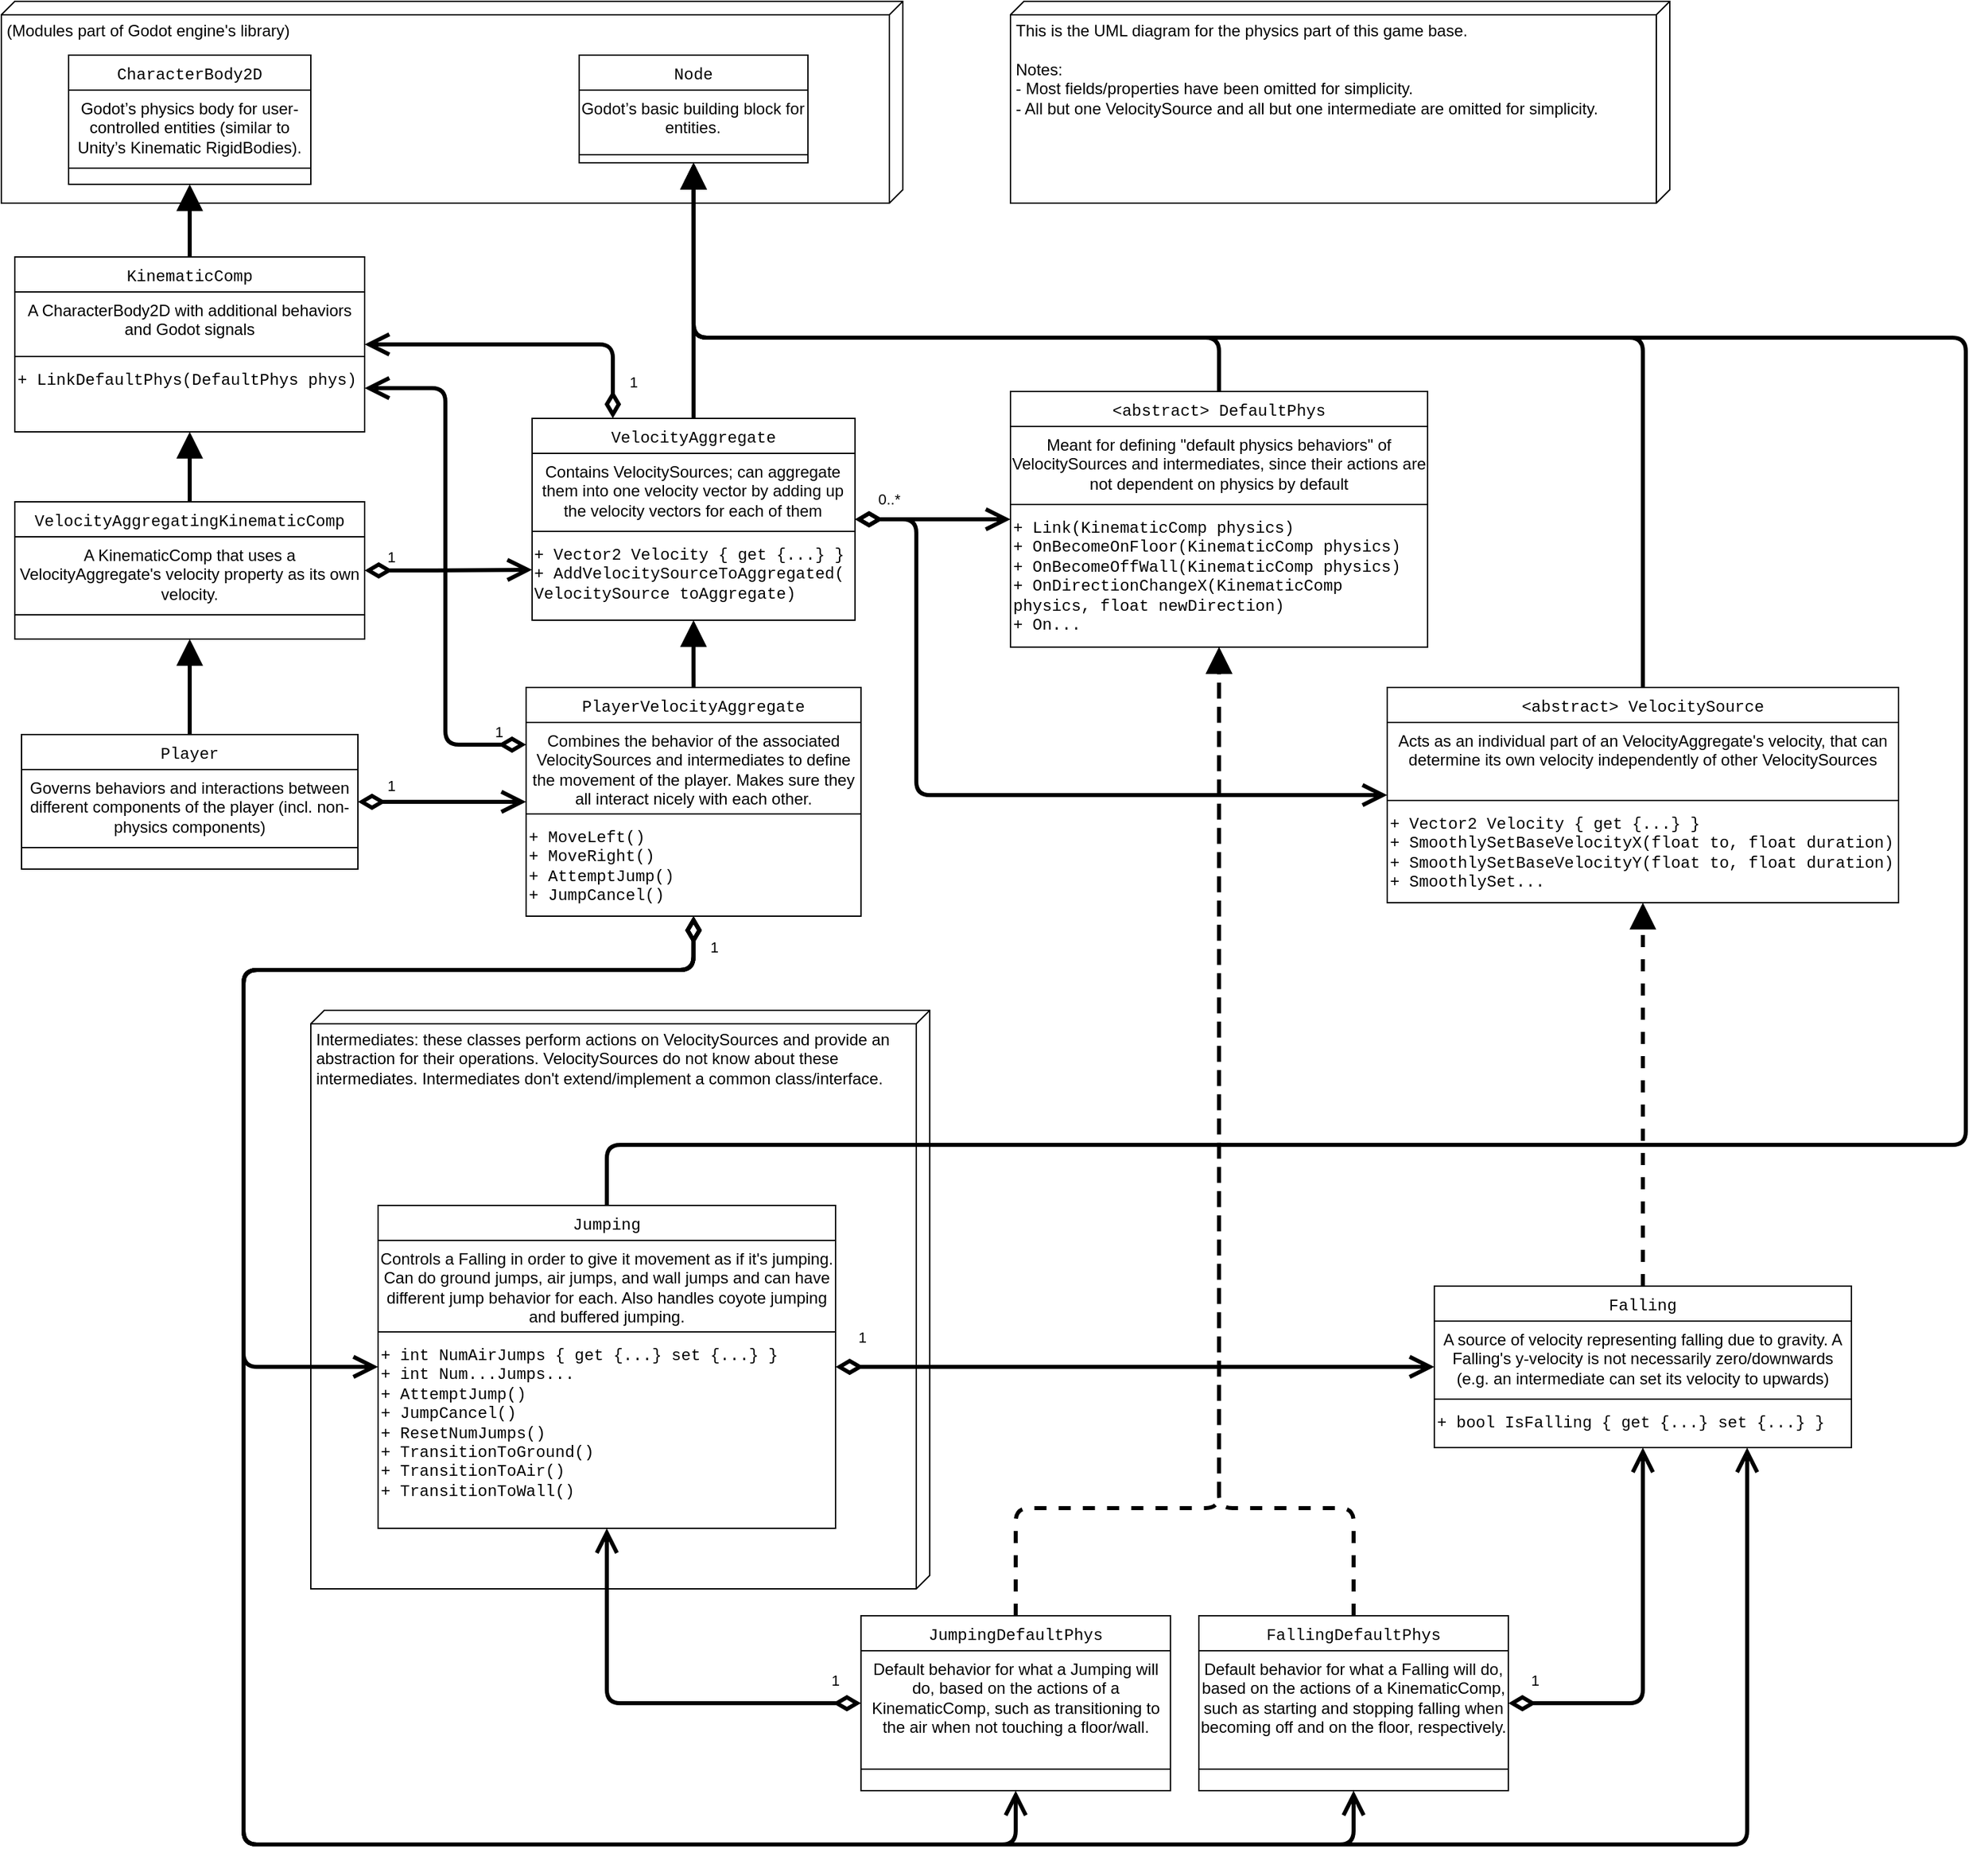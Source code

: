 <mxfile version="22.1.17" type="device">
  <diagram id="C5RBs43oDa-KdzZeNtuy" name="Page-1">
    <mxGraphModel dx="2868" dy="1564" grid="1" gridSize="10" guides="1" tooltips="1" connect="1" arrows="1" fold="1" page="1" pageScale="1" pageWidth="1600" pageHeight="1600" math="0" shadow="0">
      <root>
        <mxCell id="WIyWlLk6GJQsqaUBKTNV-0" />
        <mxCell id="WIyWlLk6GJQsqaUBKTNV-1" parent="WIyWlLk6GJQsqaUBKTNV-0" />
        <mxCell id="PG-D2rXeceQ64QqXHUm3-104" value="Intermediates: these classes perform actions on VelocitySources and provide an abstraction for their operations. VelocitySources do not know about these intermediates. Intermediates don&#39;t extend/implement a common class/interface." style="verticalAlign=top;align=left;spacingTop=8;spacingLeft=2;spacingRight=12;shape=cube;size=10;direction=south;fontStyle=0;html=1;whiteSpace=wrap;fontFamily=Helvetica;fontSize=12;fontColor=default;" vertex="1" parent="WIyWlLk6GJQsqaUBKTNV-1">
          <mxGeometry x="270" y="760" width="460" height="430" as="geometry" />
        </mxCell>
        <mxCell id="PG-D2rXeceQ64QqXHUm3-29" value="(Modules part of Godot engine&#39;s library)" style="verticalAlign=top;align=left;spacingTop=8;spacingLeft=2;spacingRight=12;shape=cube;size=10;direction=south;fontStyle=0;html=1;whiteSpace=wrap;" vertex="1" parent="WIyWlLk6GJQsqaUBKTNV-1">
          <mxGeometry x="40" y="10" width="670" height="150" as="geometry" />
        </mxCell>
        <mxCell id="zkfFHV4jXpPFQw0GAbJ--0" value="CharacterBody2D" style="swimlane;fontStyle=0;align=center;verticalAlign=top;childLayout=stackLayout;horizontal=1;startSize=26;horizontalStack=0;resizeParent=1;resizeLast=0;collapsible=1;marginBottom=0;rounded=0;shadow=0;strokeWidth=1;fontFamily=Courier New;" parent="WIyWlLk6GJQsqaUBKTNV-1" vertex="1">
          <mxGeometry x="90" y="50" width="180" height="96" as="geometry">
            <mxRectangle x="220" y="120" width="160" height="26" as="alternateBounds" />
          </mxGeometry>
        </mxCell>
        <mxCell id="PG-D2rXeceQ64QqXHUm3-105" value="Godot’s physics body for user-controlled entities (similar to Unity’s Kinematic RigidBodies)." style="text;strokeColor=none;fillColor=none;align=center;verticalAlign=top;whiteSpace=wrap;rounded=0;glass=0;html=1;" vertex="1" parent="zkfFHV4jXpPFQw0GAbJ--0">
          <mxGeometry y="26" width="180" height="54" as="geometry" />
        </mxCell>
        <mxCell id="PG-D2rXeceQ64QqXHUm3-106" value="" style="line;html=1;strokeWidth=1;align=left;verticalAlign=middle;spacingTop=-1;spacingLeft=3;spacingRight=3;rotatable=0;labelPosition=right;points=[];portConstraint=eastwest;" vertex="1" parent="zkfFHV4jXpPFQw0GAbJ--0">
          <mxGeometry y="80" width="180" height="8" as="geometry" />
        </mxCell>
        <mxCell id="PG-D2rXeceQ64QqXHUm3-30" style="edgeStyle=orthogonalEdgeStyle;rounded=1;orthogonalLoop=1;jettySize=auto;html=1;exitX=0.5;exitY=0;exitDx=0;exitDy=0;entryX=0.5;entryY=1;entryDx=0;entryDy=0;strokeWidth=3;endArrow=block;endFill=1;curved=0;endSize=12;" edge="1" parent="WIyWlLk6GJQsqaUBKTNV-1" source="zkfFHV4jXpPFQw0GAbJ--6" target="zkfFHV4jXpPFQw0GAbJ--0">
          <mxGeometry relative="1" as="geometry" />
        </mxCell>
        <mxCell id="PG-D2rXeceQ64QqXHUm3-83" style="edgeStyle=orthogonalEdgeStyle;shape=connector;curved=0;rounded=1;orthogonalLoop=1;jettySize=auto;html=1;exitX=1;exitY=0.5;exitDx=0;exitDy=0;labelBackgroundColor=default;strokeColor=default;strokeWidth=3;align=center;verticalAlign=middle;fontFamily=Helvetica;fontSize=11;fontColor=default;endArrow=diamondThin;endFill=0;endSize=12;startArrow=open;startFill=0;startSize=12;entryX=0.25;entryY=0;entryDx=0;entryDy=0;" edge="1" parent="WIyWlLk6GJQsqaUBKTNV-1" source="zkfFHV4jXpPFQw0GAbJ--6" target="zkfFHV4jXpPFQw0GAbJ--13">
          <mxGeometry relative="1" as="geometry">
            <mxPoint x="470" y="280" as="targetPoint" />
            <Array as="points">
              <mxPoint x="495" y="265" />
            </Array>
          </mxGeometry>
        </mxCell>
        <mxCell id="zkfFHV4jXpPFQw0GAbJ--6" value="KinematicComp" style="swimlane;fontStyle=0;align=center;verticalAlign=top;childLayout=stackLayout;horizontal=1;startSize=26;horizontalStack=0;resizeParent=1;resizeLast=0;collapsible=1;marginBottom=0;rounded=0;shadow=0;strokeWidth=1;fontFamily=Courier New;" parent="WIyWlLk6GJQsqaUBKTNV-1" vertex="1">
          <mxGeometry x="50" y="200" width="260" height="130" as="geometry">
            <mxRectangle x="130" y="380" width="160" height="26" as="alternateBounds" />
          </mxGeometry>
        </mxCell>
        <mxCell id="PG-D2rXeceQ64QqXHUm3-56" value="A CharacterBody2D with additional behaviors and Godot signals" style="text;strokeColor=none;fillColor=none;align=center;verticalAlign=top;whiteSpace=wrap;rounded=0;glass=0;html=1;" vertex="1" parent="zkfFHV4jXpPFQw0GAbJ--6">
          <mxGeometry y="26" width="260" height="44" as="geometry" />
        </mxCell>
        <mxCell id="zkfFHV4jXpPFQw0GAbJ--9" value="" style="line;html=1;strokeWidth=1;align=left;verticalAlign=middle;spacingTop=-1;spacingLeft=3;spacingRight=3;rotatable=0;labelPosition=right;points=[];portConstraint=eastwest;" parent="zkfFHV4jXpPFQw0GAbJ--6" vertex="1">
          <mxGeometry y="70" width="260" height="8" as="geometry" />
        </mxCell>
        <mxCell id="PG-D2rXeceQ64QqXHUm3-95" value="&lt;font&gt;+ LinkDefaultPhys(DefaultPhys phys)&lt;/font&gt;" style="text;strokeColor=none;fillColor=none;align=left;verticalAlign=top;whiteSpace=wrap;rounded=0;glass=0;html=1;fontFamily=Courier New;" vertex="1" parent="zkfFHV4jXpPFQw0GAbJ--6">
          <mxGeometry y="78" width="260" height="52" as="geometry" />
        </mxCell>
        <mxCell id="PG-D2rXeceQ64QqXHUm3-32" style="edgeStyle=orthogonalEdgeStyle;rounded=1;orthogonalLoop=1;jettySize=auto;html=1;exitX=0.5;exitY=0;exitDx=0;exitDy=0;entryX=0.5;entryY=1;entryDx=0;entryDy=0;endArrow=block;endFill=1;strokeWidth=3;curved=0;endSize=12;startSize=12;" edge="1" parent="WIyWlLk6GJQsqaUBKTNV-1" source="zkfFHV4jXpPFQw0GAbJ--13" target="zkfFHV4jXpPFQw0GAbJ--17">
          <mxGeometry relative="1" as="geometry" />
        </mxCell>
        <mxCell id="PG-D2rXeceQ64QqXHUm3-38" style="edgeStyle=orthogonalEdgeStyle;rounded=1;orthogonalLoop=1;jettySize=auto;html=1;exitX=1;exitY=0.5;exitDx=0;exitDy=0;entryX=0;entryY=0.5;entryDx=0;entryDy=0;strokeWidth=3;endArrow=open;endFill=0;curved=0;endSize=12;startArrow=diamondThin;startFill=0;startSize=12;" edge="1" parent="WIyWlLk6GJQsqaUBKTNV-1" source="zkfFHV4jXpPFQw0GAbJ--13" target="PG-D2rXeceQ64QqXHUm3-11">
          <mxGeometry relative="1" as="geometry" />
        </mxCell>
        <mxCell id="PG-D2rXeceQ64QqXHUm3-64" style="edgeStyle=orthogonalEdgeStyle;shape=connector;curved=0;rounded=1;orthogonalLoop=1;jettySize=auto;html=1;exitX=1;exitY=0.5;exitDx=0;exitDy=0;entryX=0;entryY=0.5;entryDx=0;entryDy=0;labelBackgroundColor=default;strokeColor=default;strokeWidth=3;align=center;verticalAlign=middle;fontFamily=Helvetica;fontSize=11;fontColor=default;endArrow=open;endFill=0;endSize=12;startArrow=diamondThin;startFill=0;sourcePerimeterSpacing=0;targetPerimeterSpacing=0;jumpSize=6;startSize=12;" edge="1" parent="WIyWlLk6GJQsqaUBKTNV-1" source="zkfFHV4jXpPFQw0GAbJ--13" target="PG-D2rXeceQ64QqXHUm3-14">
          <mxGeometry relative="1" as="geometry">
            <Array as="points">
              <mxPoint x="720" y="395" />
              <mxPoint x="720" y="600" />
            </Array>
          </mxGeometry>
        </mxCell>
        <mxCell id="zkfFHV4jXpPFQw0GAbJ--17" value="Node" style="swimlane;fontStyle=0;align=center;verticalAlign=top;childLayout=stackLayout;horizontal=1;startSize=26;horizontalStack=0;resizeParent=1;resizeLast=0;collapsible=1;marginBottom=0;rounded=0;shadow=0;strokeWidth=1;fontFamily=Courier New;" parent="WIyWlLk6GJQsqaUBKTNV-1" vertex="1">
          <mxGeometry x="469.45" y="50" width="170" height="80" as="geometry">
            <mxRectangle x="550" y="140" width="160" height="26" as="alternateBounds" />
          </mxGeometry>
        </mxCell>
        <mxCell id="PG-D2rXeceQ64QqXHUm3-107" value="Godot’s basic building block for entities." style="text;strokeColor=none;fillColor=none;align=center;verticalAlign=top;whiteSpace=wrap;rounded=0;glass=0;html=1;" vertex="1" parent="zkfFHV4jXpPFQw0GAbJ--17">
          <mxGeometry y="26" width="170" height="44" as="geometry" />
        </mxCell>
        <mxCell id="zkfFHV4jXpPFQw0GAbJ--23" value="" style="line;html=1;strokeWidth=1;align=left;verticalAlign=middle;spacingTop=-1;spacingLeft=3;spacingRight=3;rotatable=0;labelPosition=right;points=[];portConstraint=eastwest;" parent="zkfFHV4jXpPFQw0GAbJ--17" vertex="1">
          <mxGeometry y="70" width="170" height="8" as="geometry" />
        </mxCell>
        <mxCell id="PG-D2rXeceQ64QqXHUm3-34" style="edgeStyle=orthogonalEdgeStyle;rounded=1;orthogonalLoop=1;jettySize=auto;html=1;exitX=0.5;exitY=0;exitDx=0;exitDy=0;strokeWidth=3;endArrow=block;endFill=1;curved=0;endSize=12;entryX=0.5;entryY=1;entryDx=0;entryDy=0;" edge="1" parent="WIyWlLk6GJQsqaUBKTNV-1" source="PG-D2rXeceQ64QqXHUm3-2" target="PG-D2rXeceQ64QqXHUm3-128">
          <mxGeometry relative="1" as="geometry">
            <mxPoint x="190" y="560" as="targetPoint" />
          </mxGeometry>
        </mxCell>
        <mxCell id="PG-D2rXeceQ64QqXHUm3-65" style="edgeStyle=orthogonalEdgeStyle;shape=connector;curved=0;rounded=1;orthogonalLoop=1;jettySize=auto;html=1;exitX=1;exitY=0.5;exitDx=0;exitDy=0;entryX=0;entryY=0.5;entryDx=0;entryDy=0;labelBackgroundColor=default;strokeColor=default;strokeWidth=3;align=left;verticalAlign=bottom;fontFamily=Helvetica;fontSize=11;fontColor=default;endArrow=open;endFill=0;endSize=12;startArrow=diamondThin;startFill=0;startSize=12;" edge="1" parent="WIyWlLk6GJQsqaUBKTNV-1" source="PG-D2rXeceQ64QqXHUm3-2" target="PG-D2rXeceQ64QqXHUm3-8">
          <mxGeometry relative="1" as="geometry" />
        </mxCell>
        <mxCell id="PG-D2rXeceQ64QqXHUm3-2" value="Player" style="swimlane;fontStyle=0;align=center;verticalAlign=top;childLayout=stackLayout;horizontal=1;startSize=26;horizontalStack=0;resizeParent=1;resizeLast=0;collapsible=1;marginBottom=0;rounded=0;shadow=0;strokeWidth=1;fontFamily=Courier New;" vertex="1" parent="WIyWlLk6GJQsqaUBKTNV-1">
          <mxGeometry x="55" y="555" width="250" height="100" as="geometry">
            <mxRectangle x="130" y="380" width="160" height="26" as="alternateBounds" />
          </mxGeometry>
        </mxCell>
        <mxCell id="PG-D2rXeceQ64QqXHUm3-72" value="Governs behaviors and interactions between different components of the player (incl. non-physics components)" style="text;strokeColor=none;fillColor=none;align=center;verticalAlign=top;whiteSpace=wrap;rounded=0;glass=0;html=1;" vertex="1" parent="PG-D2rXeceQ64QqXHUm3-2">
          <mxGeometry y="26" width="250" height="54" as="geometry" />
        </mxCell>
        <mxCell id="PG-D2rXeceQ64QqXHUm3-5" value="" style="line;html=1;strokeWidth=1;align=left;verticalAlign=middle;spacingTop=-1;spacingLeft=3;spacingRight=3;rotatable=0;labelPosition=right;points=[];portConstraint=eastwest;" vertex="1" parent="PG-D2rXeceQ64QqXHUm3-2">
          <mxGeometry y="80" width="250" height="8" as="geometry" />
        </mxCell>
        <mxCell id="PG-D2rXeceQ64QqXHUm3-35" style="edgeStyle=orthogonalEdgeStyle;rounded=1;orthogonalLoop=1;jettySize=auto;html=1;exitX=0.5;exitY=0;exitDx=0;exitDy=0;entryX=0.5;entryY=1;entryDx=0;entryDy=0;strokeWidth=3;endArrow=block;endFill=1;curved=0;endSize=12;" edge="1" parent="WIyWlLk6GJQsqaUBKTNV-1" source="PG-D2rXeceQ64QqXHUm3-8" target="zkfFHV4jXpPFQw0GAbJ--13">
          <mxGeometry relative="1" as="geometry" />
        </mxCell>
        <mxCell id="PG-D2rXeceQ64QqXHUm3-41" style="edgeStyle=orthogonalEdgeStyle;rounded=1;orthogonalLoop=1;jettySize=auto;html=1;exitX=0.5;exitY=1;exitDx=0;exitDy=0;strokeWidth=3;endArrow=open;endFill=0;curved=0;endSize=12;entryX=0;entryY=0.5;entryDx=0;entryDy=0;startArrow=diamondThin;startFill=0;startSize=12;" edge="1" parent="WIyWlLk6GJQsqaUBKTNV-1" source="PG-D2rXeceQ64QqXHUm3-8" target="PG-D2rXeceQ64QqXHUm3-20">
          <mxGeometry relative="1" as="geometry">
            <mxPoint x="730" y="730" as="targetPoint" />
            <Array as="points">
              <mxPoint x="554" y="730" />
              <mxPoint x="220" y="730" />
              <mxPoint x="220" y="1025" />
            </Array>
          </mxGeometry>
        </mxCell>
        <mxCell id="PG-D2rXeceQ64QqXHUm3-44" style="edgeStyle=orthogonalEdgeStyle;rounded=1;orthogonalLoop=1;jettySize=auto;html=1;exitX=0.5;exitY=1;exitDx=0;exitDy=0;entryX=0.5;entryY=1;entryDx=0;entryDy=0;strokeWidth=3;endArrow=open;endFill=0;curved=0;endSize=12;startArrow=diamondThin;startFill=0;startSize=12;" edge="1" parent="WIyWlLk6GJQsqaUBKTNV-1" source="PG-D2rXeceQ64QqXHUm3-8" target="PG-D2rXeceQ64QqXHUm3-23">
          <mxGeometry relative="1" as="geometry">
            <Array as="points">
              <mxPoint x="554" y="730" />
              <mxPoint x="220" y="730" />
              <mxPoint x="220" y="1380" />
              <mxPoint x="794" y="1380" />
            </Array>
          </mxGeometry>
        </mxCell>
        <mxCell id="PG-D2rXeceQ64QqXHUm3-45" style="edgeStyle=orthogonalEdgeStyle;rounded=1;orthogonalLoop=1;jettySize=auto;html=1;exitX=0.5;exitY=1;exitDx=0;exitDy=0;entryX=0.5;entryY=1;entryDx=0;entryDy=0;strokeWidth=3;endArrow=open;endFill=0;curved=0;endSize=12;startArrow=diamondThin;startFill=0;startSize=12;" edge="1" parent="WIyWlLk6GJQsqaUBKTNV-1" source="PG-D2rXeceQ64QqXHUm3-8" target="PG-D2rXeceQ64QqXHUm3-26">
          <mxGeometry relative="1" as="geometry">
            <Array as="points">
              <mxPoint x="554" y="730" />
              <mxPoint x="220" y="730" />
              <mxPoint x="220" y="1380" />
              <mxPoint x="1045" y="1380" />
            </Array>
          </mxGeometry>
        </mxCell>
        <mxCell id="PG-D2rXeceQ64QqXHUm3-84" style="edgeStyle=orthogonalEdgeStyle;shape=connector;curved=0;rounded=1;orthogonalLoop=1;jettySize=auto;html=1;entryX=1;entryY=0.75;entryDx=0;entryDy=0;labelBackgroundColor=default;strokeColor=default;strokeWidth=3;align=center;verticalAlign=middle;fontFamily=Helvetica;fontSize=11;fontColor=default;endArrow=open;endFill=0;endSize=12;exitX=0;exitY=0.25;exitDx=0;exitDy=0;startArrow=diamondThin;startFill=0;startSize=12;" edge="1" parent="WIyWlLk6GJQsqaUBKTNV-1" source="PG-D2rXeceQ64QqXHUm3-8" target="zkfFHV4jXpPFQw0GAbJ--6">
          <mxGeometry relative="1" as="geometry">
            <mxPoint x="380" y="540" as="sourcePoint" />
            <Array as="points">
              <mxPoint x="370" y="563" />
              <mxPoint x="370" y="298" />
            </Array>
          </mxGeometry>
        </mxCell>
        <mxCell id="PG-D2rXeceQ64QqXHUm3-8" value="PlayerVelocityAggregate" style="swimlane;fontStyle=0;align=center;verticalAlign=top;childLayout=stackLayout;horizontal=1;startSize=26;horizontalStack=0;resizeParent=1;resizeLast=0;collapsible=1;marginBottom=0;rounded=0;shadow=0;strokeWidth=1;fontFamily=Courier New;" vertex="1" parent="WIyWlLk6GJQsqaUBKTNV-1">
          <mxGeometry x="430" y="520" width="248.89" height="170" as="geometry">
            <mxRectangle x="340" y="380" width="170" height="26" as="alternateBounds" />
          </mxGeometry>
        </mxCell>
        <mxCell id="PG-D2rXeceQ64QqXHUm3-88" value="Combines the behavior of the associated VelocitySources and intermediates to define the movement of the player. Makes sure they all interact nicely with each other." style="text;strokeColor=none;fillColor=none;align=center;verticalAlign=top;whiteSpace=wrap;rounded=0;glass=0;html=1;" vertex="1" parent="PG-D2rXeceQ64QqXHUm3-8">
          <mxGeometry y="26" width="248.89" height="64" as="geometry" />
        </mxCell>
        <mxCell id="PG-D2rXeceQ64QqXHUm3-10" value="" style="line;html=1;strokeWidth=1;align=left;verticalAlign=middle;spacingTop=-1;spacingLeft=3;spacingRight=3;rotatable=0;labelPosition=right;points=[];portConstraint=eastwest;" vertex="1" parent="PG-D2rXeceQ64QqXHUm3-8">
          <mxGeometry y="90" width="248.89" height="8" as="geometry" />
        </mxCell>
        <mxCell id="PG-D2rXeceQ64QqXHUm3-89" value="&lt;div&gt;+ MoveLeft()&lt;/div&gt;&lt;div&gt;+ MoveRight()&lt;/div&gt;&lt;div&gt;+ AttemptJump()&lt;/div&gt;&lt;div&gt;+ JumpCancel()&lt;br&gt;&lt;/div&gt;" style="text;strokeColor=none;fillColor=none;align=left;verticalAlign=top;whiteSpace=wrap;rounded=0;glass=0;html=1;fontFamily=Courier New;" vertex="1" parent="PG-D2rXeceQ64QqXHUm3-8">
          <mxGeometry y="98" width="248.89" height="72" as="geometry" />
        </mxCell>
        <mxCell id="PG-D2rXeceQ64QqXHUm3-11" value="&lt;abstract&gt; DefaultPhys" style="swimlane;fontStyle=0;align=center;verticalAlign=top;childLayout=stackLayout;horizontal=1;startSize=26;horizontalStack=0;resizeParent=1;resizeLast=0;collapsible=1;marginBottom=0;rounded=0;shadow=0;strokeWidth=1;fontFamily=Courier New;" vertex="1" parent="WIyWlLk6GJQsqaUBKTNV-1">
          <mxGeometry x="790" y="300" width="310" height="190" as="geometry">
            <mxRectangle x="340" y="380" width="170" height="26" as="alternateBounds" />
          </mxGeometry>
        </mxCell>
        <mxCell id="PG-D2rXeceQ64QqXHUm3-90" value="Meant for defining &quot;default physics behaviors&quot; of VelocitySources and intermediates, since their actions are not dependent on physics by default" style="text;strokeColor=none;fillColor=none;align=center;verticalAlign=top;whiteSpace=wrap;rounded=0;glass=0;html=1;" vertex="1" parent="PG-D2rXeceQ64QqXHUm3-11">
          <mxGeometry y="26" width="310" height="54" as="geometry" />
        </mxCell>
        <mxCell id="PG-D2rXeceQ64QqXHUm3-13" value="" style="line;html=1;strokeWidth=1;align=left;verticalAlign=middle;spacingTop=-1;spacingLeft=3;spacingRight=3;rotatable=0;labelPosition=right;points=[];portConstraint=eastwest;" vertex="1" parent="PG-D2rXeceQ64QqXHUm3-11">
          <mxGeometry y="80" width="310" height="8" as="geometry" />
        </mxCell>
        <mxCell id="PG-D2rXeceQ64QqXHUm3-91" value="&lt;div&gt;+ Link(KinematicComp physics)&lt;br&gt;&lt;/div&gt;&lt;div&gt;+ OnBecomeOnFloor(KinematicComp physics)&lt;br&gt;&lt;/div&gt;&lt;div&gt;+ OnBecomeOffWall(KinematicComp physics)&lt;/div&gt;&lt;div&gt;+ OnDirectionChangeX(KinematicComp physics, float newDirection)&lt;/div&gt;&lt;div&gt;+ On...&lt;br&gt;&lt;/div&gt;" style="text;strokeColor=none;fillColor=none;align=left;verticalAlign=top;whiteSpace=wrap;rounded=0;glass=0;html=1;fontFamily=Courier New;" vertex="1" parent="PG-D2rXeceQ64QqXHUm3-11">
          <mxGeometry y="88" width="310" height="102" as="geometry" />
        </mxCell>
        <mxCell id="PG-D2rXeceQ64QqXHUm3-14" value="&lt;abstract&gt; VelocitySource" style="swimlane;fontStyle=0;align=center;verticalAlign=top;childLayout=stackLayout;horizontal=1;startSize=26;horizontalStack=0;resizeParent=1;resizeLast=0;collapsible=1;marginBottom=0;rounded=0;shadow=0;strokeWidth=1;fontFamily=Courier New;" vertex="1" parent="WIyWlLk6GJQsqaUBKTNV-1">
          <mxGeometry x="1070" y="520" width="380" height="160" as="geometry">
            <mxRectangle x="340" y="380" width="170" height="26" as="alternateBounds" />
          </mxGeometry>
        </mxCell>
        <mxCell id="PG-D2rXeceQ64QqXHUm3-92" value="Acts as an individual part of an VelocityAggregate&#39;s velocity, that can determine its own velocity independently of other VelocitySources" style="text;strokeColor=none;fillColor=none;align=center;verticalAlign=top;whiteSpace=wrap;rounded=0;glass=0;html=1;" vertex="1" parent="PG-D2rXeceQ64QqXHUm3-14">
          <mxGeometry y="26" width="380" height="54" as="geometry" />
        </mxCell>
        <mxCell id="PG-D2rXeceQ64QqXHUm3-16" value="" style="line;html=1;strokeWidth=1;align=left;verticalAlign=middle;spacingTop=-1;spacingLeft=3;spacingRight=3;rotatable=0;labelPosition=right;points=[];portConstraint=eastwest;" vertex="1" parent="PG-D2rXeceQ64QqXHUm3-14">
          <mxGeometry y="80" width="380" height="8" as="geometry" />
        </mxCell>
        <mxCell id="PG-D2rXeceQ64QqXHUm3-93" value="&lt;div&gt;+ Vector2 Velocity { get {...} }&lt;br&gt;&lt;/div&gt;&lt;div&gt;+ SmoothlySetBaseVelocityX(float to, float duration)&lt;br&gt;+ SmoothlySetBaseVelocityY(float to, float duration)&lt;/div&gt;&lt;div&gt;+ SmoothlySet...&lt;br&gt;&lt;/div&gt;" style="text;strokeColor=none;fillColor=none;align=left;verticalAlign=top;whiteSpace=wrap;rounded=0;glass=0;html=1;fontFamily=Courier New;" vertex="1" parent="PG-D2rXeceQ64QqXHUm3-14">
          <mxGeometry y="88" width="380" height="72" as="geometry" />
        </mxCell>
        <mxCell id="PG-D2rXeceQ64QqXHUm3-40" style="edgeStyle=orthogonalEdgeStyle;rounded=1;orthogonalLoop=1;jettySize=auto;html=1;exitX=0.5;exitY=0;exitDx=0;exitDy=0;entryX=0.5;entryY=1;entryDx=0;entryDy=0;strokeWidth=3;endArrow=block;endFill=1;curved=0;dashed=1;endSize=12;" edge="1" parent="WIyWlLk6GJQsqaUBKTNV-1" source="PG-D2rXeceQ64QqXHUm3-17" target="PG-D2rXeceQ64QqXHUm3-14">
          <mxGeometry relative="1" as="geometry" />
        </mxCell>
        <mxCell id="PG-D2rXeceQ64QqXHUm3-17" value="Falling" style="swimlane;fontStyle=0;align=center;verticalAlign=top;childLayout=stackLayout;horizontal=1;startSize=26;horizontalStack=0;resizeParent=1;resizeLast=0;collapsible=1;marginBottom=0;rounded=0;shadow=0;strokeWidth=1;fontFamily=Courier New;" vertex="1" parent="WIyWlLk6GJQsqaUBKTNV-1">
          <mxGeometry x="1105" y="965" width="310" height="120" as="geometry">
            <mxRectangle x="340" y="380" width="170" height="26" as="alternateBounds" />
          </mxGeometry>
        </mxCell>
        <mxCell id="PG-D2rXeceQ64QqXHUm3-96" value="A source of velocity representing falling due to gravity. A Falling&#39;s y-velocity is not necessarily zero/downwards (e.g. an intermediate can set its velocity to upwards)" style="text;strokeColor=none;fillColor=none;align=center;verticalAlign=top;whiteSpace=wrap;rounded=0;glass=0;html=1;" vertex="1" parent="PG-D2rXeceQ64QqXHUm3-17">
          <mxGeometry y="26" width="310" height="54" as="geometry" />
        </mxCell>
        <mxCell id="PG-D2rXeceQ64QqXHUm3-19" value="" style="line;html=1;strokeWidth=1;align=left;verticalAlign=middle;spacingTop=-1;spacingLeft=3;spacingRight=3;rotatable=0;labelPosition=right;points=[];portConstraint=eastwest;" vertex="1" parent="PG-D2rXeceQ64QqXHUm3-17">
          <mxGeometry y="80" width="310" height="8" as="geometry" />
        </mxCell>
        <mxCell id="PG-D2rXeceQ64QqXHUm3-98" value="&lt;div&gt;+ bool IsFalling { get {...} set {...} }&lt;br&gt;&lt;/div&gt;" style="text;strokeColor=none;fillColor=none;align=left;verticalAlign=top;whiteSpace=wrap;rounded=0;glass=0;html=1;fontFamily=Courier New;" vertex="1" parent="PG-D2rXeceQ64QqXHUm3-17">
          <mxGeometry y="88" width="310" height="32" as="geometry" />
        </mxCell>
        <mxCell id="PG-D2rXeceQ64QqXHUm3-127" style="edgeStyle=orthogonalEdgeStyle;shape=connector;curved=0;rounded=1;orthogonalLoop=1;jettySize=auto;html=1;exitX=0.5;exitY=0;exitDx=0;exitDy=0;labelBackgroundColor=default;strokeColor=default;strokeWidth=3;align=center;verticalAlign=middle;fontFamily=Helvetica;fontSize=11;fontColor=default;endArrow=block;endFill=1;endSize=12;entryX=0.5;entryY=1;entryDx=0;entryDy=0;" edge="1" parent="WIyWlLk6GJQsqaUBKTNV-1" source="PG-D2rXeceQ64QqXHUm3-20" target="zkfFHV4jXpPFQw0GAbJ--17">
          <mxGeometry relative="1" as="geometry">
            <mxPoint x="600" y="230" as="targetPoint" />
            <Array as="points">
              <mxPoint x="490" y="860" />
              <mxPoint x="1500" y="860" />
              <mxPoint x="1500" y="260" />
              <mxPoint x="555" y="260" />
            </Array>
          </mxGeometry>
        </mxCell>
        <mxCell id="PG-D2rXeceQ64QqXHUm3-20" value="Jumping" style="swimlane;fontStyle=0;align=center;verticalAlign=top;childLayout=stackLayout;horizontal=1;startSize=26;horizontalStack=0;resizeParent=1;resizeLast=0;collapsible=1;marginBottom=0;rounded=0;shadow=0;strokeWidth=1;fontFamily=Courier New;" vertex="1" parent="WIyWlLk6GJQsqaUBKTNV-1">
          <mxGeometry x="320" y="905" width="340" height="240" as="geometry">
            <mxRectangle x="340" y="380" width="170" height="26" as="alternateBounds" />
          </mxGeometry>
        </mxCell>
        <mxCell id="PG-D2rXeceQ64QqXHUm3-100" value="Controls a Falling in order to give it movement as if it&#39;s jumping. Can do ground jumps, air jumps, and wall jumps and can have different jump behavior for each. Also handles coyote jumping and buffered jumping." style="text;strokeColor=none;fillColor=none;align=center;verticalAlign=top;whiteSpace=wrap;rounded=0;glass=0;html=1;" vertex="1" parent="PG-D2rXeceQ64QqXHUm3-20">
          <mxGeometry y="26" width="340" height="64" as="geometry" />
        </mxCell>
        <mxCell id="PG-D2rXeceQ64QqXHUm3-109" value="" style="line;html=1;strokeWidth=1;align=left;verticalAlign=middle;spacingTop=-1;spacingLeft=3;spacingRight=3;rotatable=0;labelPosition=right;points=[];portConstraint=eastwest;" vertex="1" parent="PG-D2rXeceQ64QqXHUm3-20">
          <mxGeometry y="90" width="340" height="8" as="geometry" />
        </mxCell>
        <mxCell id="PG-D2rXeceQ64QqXHUm3-101" value="&lt;div&gt;+ int NumAirJumps { get {...} set {...} }&lt;/div&gt;&lt;div&gt;+ int Num...Jumps...&lt;/div&gt;&lt;div&gt;+ AttemptJump()&lt;/div&gt;&lt;div&gt;+ JumpCancel()&lt;/div&gt;&lt;div&gt;+ ResetNumJumps()&lt;br&gt;&lt;/div&gt;&lt;div&gt;+ TransitionToGround()&lt;/div&gt;&lt;div&gt;+ TransitionToAir()&lt;/div&gt;&lt;div&gt;+ TransitionToWall()&lt;br&gt;&lt;/div&gt;" style="text;strokeColor=none;fillColor=none;align=left;verticalAlign=top;whiteSpace=wrap;rounded=0;glass=0;html=1;fontFamily=Courier New;" vertex="1" parent="PG-D2rXeceQ64QqXHUm3-20">
          <mxGeometry y="98" width="340" height="130" as="geometry" />
        </mxCell>
        <mxCell id="PG-D2rXeceQ64QqXHUm3-42" style="edgeStyle=orthogonalEdgeStyle;rounded=1;orthogonalLoop=1;jettySize=auto;html=1;exitX=0.5;exitY=0;exitDx=0;exitDy=0;strokeWidth=3;endArrow=block;endFill=1;curved=0;dashed=1;entryX=0.5;entryY=1;entryDx=0;entryDy=0;endSize=12;" edge="1" parent="WIyWlLk6GJQsqaUBKTNV-1" source="PG-D2rXeceQ64QqXHUm3-23" target="PG-D2rXeceQ64QqXHUm3-91">
          <mxGeometry relative="1" as="geometry">
            <mxPoint x="1035" y="500" as="targetPoint" />
            <Array as="points">
              <mxPoint x="794" y="1130" />
              <mxPoint x="945" y="1130" />
            </Array>
          </mxGeometry>
        </mxCell>
        <mxCell id="PG-D2rXeceQ64QqXHUm3-67" style="edgeStyle=orthogonalEdgeStyle;shape=connector;curved=0;rounded=1;orthogonalLoop=1;jettySize=auto;html=1;exitX=0;exitY=0.5;exitDx=0;exitDy=0;entryX=0.5;entryY=1;entryDx=0;entryDy=0;labelBackgroundColor=default;strokeColor=default;strokeWidth=3;align=center;verticalAlign=middle;fontFamily=Helvetica;fontSize=11;fontColor=default;endArrow=open;endFill=0;endSize=12;startArrow=diamondThin;startFill=0;startSize=12;" edge="1" parent="WIyWlLk6GJQsqaUBKTNV-1" source="PG-D2rXeceQ64QqXHUm3-23" target="PG-D2rXeceQ64QqXHUm3-20">
          <mxGeometry relative="1" as="geometry" />
        </mxCell>
        <mxCell id="PG-D2rXeceQ64QqXHUm3-23" value="JumpingDefaultPhys" style="swimlane;fontStyle=0;align=center;verticalAlign=top;childLayout=stackLayout;horizontal=1;startSize=26;horizontalStack=0;resizeParent=1;resizeLast=0;collapsible=1;marginBottom=0;rounded=0;shadow=0;strokeWidth=1;fontFamily=Courier New;" vertex="1" parent="WIyWlLk6GJQsqaUBKTNV-1">
          <mxGeometry x="678.89" y="1210" width="230" height="130" as="geometry">
            <mxRectangle x="340" y="380" width="170" height="26" as="alternateBounds" />
          </mxGeometry>
        </mxCell>
        <mxCell id="PG-D2rXeceQ64QqXHUm3-102" value="Default behavior for what a Jumping will do, based on the actions of a KinematicComp, such as transitioning to the air when not touching a floor/wall." style="text;strokeColor=none;fillColor=none;align=center;verticalAlign=top;whiteSpace=wrap;rounded=0;glass=0;html=1;" vertex="1" parent="PG-D2rXeceQ64QqXHUm3-23">
          <mxGeometry y="26" width="230" height="84" as="geometry" />
        </mxCell>
        <mxCell id="PG-D2rXeceQ64QqXHUm3-25" value="" style="line;html=1;strokeWidth=1;align=left;verticalAlign=middle;spacingTop=-1;spacingLeft=3;spacingRight=3;rotatable=0;labelPosition=right;points=[];portConstraint=eastwest;" vertex="1" parent="PG-D2rXeceQ64QqXHUm3-23">
          <mxGeometry y="110" width="230" height="8" as="geometry" />
        </mxCell>
        <mxCell id="PG-D2rXeceQ64QqXHUm3-43" style="edgeStyle=orthogonalEdgeStyle;rounded=1;orthogonalLoop=1;jettySize=auto;html=1;exitX=0.5;exitY=0;exitDx=0;exitDy=0;entryX=0.5;entryY=1;entryDx=0;entryDy=0;strokeWidth=3;endArrow=block;endFill=1;curved=0;dashed=1;endSize=12;" edge="1" parent="WIyWlLk6GJQsqaUBKTNV-1" source="PG-D2rXeceQ64QqXHUm3-26" target="PG-D2rXeceQ64QqXHUm3-11">
          <mxGeometry relative="1" as="geometry">
            <Array as="points">
              <mxPoint x="1045" y="1130" />
              <mxPoint x="945" y="1130" />
            </Array>
          </mxGeometry>
        </mxCell>
        <mxCell id="PG-D2rXeceQ64QqXHUm3-68" style="edgeStyle=orthogonalEdgeStyle;shape=connector;curved=0;rounded=1;orthogonalLoop=1;jettySize=auto;html=1;exitX=1;exitY=0.5;exitDx=0;exitDy=0;entryX=0.5;entryY=1;entryDx=0;entryDy=0;labelBackgroundColor=default;strokeColor=default;strokeWidth=3;align=center;verticalAlign=middle;fontFamily=Helvetica;fontSize=11;fontColor=default;endArrow=open;endFill=0;endSize=12;startArrow=diamondThin;startFill=0;startSize=12;" edge="1" parent="WIyWlLk6GJQsqaUBKTNV-1" source="PG-D2rXeceQ64QqXHUm3-26" target="PG-D2rXeceQ64QqXHUm3-17">
          <mxGeometry relative="1" as="geometry" />
        </mxCell>
        <mxCell id="PG-D2rXeceQ64QqXHUm3-26" value="FallingDefaultPhys" style="swimlane;fontStyle=0;align=center;verticalAlign=top;childLayout=stackLayout;horizontal=1;startSize=26;horizontalStack=0;resizeParent=1;resizeLast=0;collapsible=1;marginBottom=0;rounded=0;shadow=0;strokeWidth=1;fontFamily=Courier New;" vertex="1" parent="WIyWlLk6GJQsqaUBKTNV-1">
          <mxGeometry x="930" y="1210" width="230" height="130" as="geometry">
            <mxRectangle x="340" y="380" width="170" height="26" as="alternateBounds" />
          </mxGeometry>
        </mxCell>
        <mxCell id="PG-D2rXeceQ64QqXHUm3-103" value="Default behavior for what a Falling will do, based on the actions of a KinematicComp, such as starting and stopping falling when becoming off and on the floor, respectively." style="text;strokeColor=none;fillColor=none;align=center;verticalAlign=top;whiteSpace=wrap;rounded=0;glass=0;html=1;" vertex="1" parent="PG-D2rXeceQ64QqXHUm3-26">
          <mxGeometry y="26" width="230" height="84" as="geometry" />
        </mxCell>
        <mxCell id="PG-D2rXeceQ64QqXHUm3-28" value="" style="line;html=1;strokeWidth=1;align=left;verticalAlign=middle;spacingTop=-1;spacingLeft=3;spacingRight=3;rotatable=0;labelPosition=right;points=[];portConstraint=eastwest;" vertex="1" parent="PG-D2rXeceQ64QqXHUm3-26">
          <mxGeometry y="110" width="230" height="8" as="geometry" />
        </mxCell>
        <mxCell id="PG-D2rXeceQ64QqXHUm3-46" style="edgeStyle=orthogonalEdgeStyle;rounded=1;orthogonalLoop=1;jettySize=auto;html=1;exitX=1;exitY=0.5;exitDx=0;exitDy=0;entryX=0;entryY=0.5;entryDx=0;entryDy=0;strokeWidth=3;endArrow=open;endFill=0;curved=0;endSize=12;startArrow=diamondThin;startFill=0;startSize=12;" edge="1" parent="WIyWlLk6GJQsqaUBKTNV-1" source="PG-D2rXeceQ64QqXHUm3-20" target="PG-D2rXeceQ64QqXHUm3-17">
          <mxGeometry relative="1" as="geometry">
            <mxPoint x="610" y="889" as="sourcePoint" />
          </mxGeometry>
        </mxCell>
        <mxCell id="PG-D2rXeceQ64QqXHUm3-97" style="edgeStyle=orthogonalEdgeStyle;shape=connector;curved=0;rounded=1;orthogonalLoop=1;jettySize=auto;html=1;exitX=0.5;exitY=1;exitDx=0;exitDy=0;labelBackgroundColor=default;strokeColor=default;strokeWidth=3;align=center;verticalAlign=middle;fontFamily=Helvetica;fontSize=11;fontColor=default;endArrow=open;endFill=0;endSize=12;entryX=0.75;entryY=1;entryDx=0;entryDy=0;startArrow=diamondThin;startFill=0;startSize=12;" edge="1" parent="WIyWlLk6GJQsqaUBKTNV-1" source="PG-D2rXeceQ64QqXHUm3-89" target="PG-D2rXeceQ64QqXHUm3-98">
          <mxGeometry relative="1" as="geometry">
            <mxPoint x="1470" y="830" as="targetPoint" />
            <Array as="points">
              <mxPoint x="554" y="730" />
              <mxPoint x="220" y="730" />
              <mxPoint x="220" y="1380" />
              <mxPoint x="1338" y="1380" />
            </Array>
          </mxGeometry>
        </mxCell>
        <mxCell id="zkfFHV4jXpPFQw0GAbJ--13" value="VelocityAggregate" style="swimlane;fontStyle=0;align=center;verticalAlign=top;childLayout=stackLayout;horizontal=1;startSize=26;horizontalStack=0;resizeParent=1;resizeLast=0;collapsible=1;marginBottom=0;rounded=0;shadow=0;strokeWidth=1;fontFamily=Courier New;" parent="WIyWlLk6GJQsqaUBKTNV-1" vertex="1">
          <mxGeometry x="434.45" y="320" width="240" height="150" as="geometry">
            <mxRectangle x="340" y="380" width="170" height="26" as="alternateBounds" />
          </mxGeometry>
        </mxCell>
        <mxCell id="PG-D2rXeceQ64QqXHUm3-85" value="Contains VelocitySources; can aggregate them into one velocity vector by adding up the velocity vectors for each of them" style="text;strokeColor=none;fillColor=none;align=center;verticalAlign=top;whiteSpace=wrap;rounded=0;glass=0;html=1;" vertex="1" parent="zkfFHV4jXpPFQw0GAbJ--13">
          <mxGeometry y="26" width="240" height="54" as="geometry" />
        </mxCell>
        <mxCell id="zkfFHV4jXpPFQw0GAbJ--15" value="" style="line;html=1;strokeWidth=1;align=left;verticalAlign=middle;spacingTop=-1;spacingLeft=3;spacingRight=3;rotatable=0;labelPosition=right;points=[];portConstraint=eastwest;" parent="zkfFHV4jXpPFQw0GAbJ--13" vertex="1">
          <mxGeometry y="80" width="240" height="8" as="geometry" />
        </mxCell>
        <mxCell id="PG-D2rXeceQ64QqXHUm3-69" value="&lt;div&gt;+ Vector2 Velocity { get {...} }&lt;br&gt;&lt;/div&gt;&lt;div&gt;+ AddVelocitySourceToAggregated(&lt;/div&gt;&lt;div&gt;VelocitySource toAggregate)&lt;br&gt;&lt;/div&gt;" style="text;strokeColor=none;fillColor=none;align=left;verticalAlign=top;whiteSpace=wrap;rounded=0;glass=0;html=1;fontFamily=Courier New;" vertex="1" parent="zkfFHV4jXpPFQw0GAbJ--13">
          <mxGeometry y="88" width="240" height="52" as="geometry" />
        </mxCell>
        <mxCell id="PG-D2rXeceQ64QqXHUm3-111" value="&lt;div&gt;1&lt;/div&gt;&lt;div&gt;&lt;br&gt;&lt;/div&gt;" style="text;html=1;strokeColor=none;fillColor=none;align=center;verticalAlign=middle;whiteSpace=wrap;rounded=0;fontSize=11;fontFamily=Helvetica;fontColor=default;" vertex="1" parent="WIyWlLk6GJQsqaUBKTNV-1">
          <mxGeometry x="320" y="590" width="20" height="20" as="geometry" />
        </mxCell>
        <mxCell id="PG-D2rXeceQ64QqXHUm3-113" value="&lt;div&gt;1&lt;/div&gt;&lt;div&gt;&lt;br&gt;&lt;/div&gt;" style="text;html=1;strokeColor=none;fillColor=none;align=center;verticalAlign=middle;whiteSpace=wrap;rounded=0;fontSize=11;fontFamily=Helvetica;fontColor=default;" vertex="1" parent="WIyWlLk6GJQsqaUBKTNV-1">
          <mxGeometry x="560" y="710" width="20" height="20" as="geometry" />
        </mxCell>
        <mxCell id="PG-D2rXeceQ64QqXHUm3-114" value="&lt;div&gt;1&lt;/div&gt;&lt;div&gt;&lt;br&gt;&lt;/div&gt;" style="text;html=1;strokeColor=none;fillColor=none;align=center;verticalAlign=middle;whiteSpace=wrap;rounded=0;fontSize=11;fontFamily=Helvetica;fontColor=default;" vertex="1" parent="WIyWlLk6GJQsqaUBKTNV-1">
          <mxGeometry x="400" y="550" width="20" height="20" as="geometry" />
        </mxCell>
        <mxCell id="PG-D2rXeceQ64QqXHUm3-115" value="&lt;div&gt;1&lt;/div&gt;&lt;div&gt;&lt;br&gt;&lt;/div&gt;" style="text;html=1;strokeColor=none;fillColor=none;align=center;verticalAlign=middle;whiteSpace=wrap;rounded=0;fontSize=11;fontFamily=Helvetica;fontColor=default;" vertex="1" parent="WIyWlLk6GJQsqaUBKTNV-1">
          <mxGeometry x="500" y="290" width="20" height="20" as="geometry" />
        </mxCell>
        <mxCell id="PG-D2rXeceQ64QqXHUm3-117" value="0..*" style="text;html=1;strokeColor=none;fillColor=none;align=center;verticalAlign=middle;whiteSpace=wrap;rounded=0;fontSize=11;fontFamily=Helvetica;fontColor=default;" vertex="1" parent="WIyWlLk6GJQsqaUBKTNV-1">
          <mxGeometry x="690" y="370" width="20" height="20" as="geometry" />
        </mxCell>
        <mxCell id="PG-D2rXeceQ64QqXHUm3-118" value="&lt;div&gt;1&lt;/div&gt;&lt;div&gt;&lt;br&gt;&lt;/div&gt;" style="text;html=1;strokeColor=none;fillColor=none;align=center;verticalAlign=middle;whiteSpace=wrap;rounded=0;fontSize=11;fontFamily=Helvetica;fontColor=default;" vertex="1" parent="WIyWlLk6GJQsqaUBKTNV-1">
          <mxGeometry x="670" y="1000" width="20" height="20" as="geometry" />
        </mxCell>
        <mxCell id="PG-D2rXeceQ64QqXHUm3-119" value="&lt;div&gt;1&lt;/div&gt;&lt;div&gt;&lt;br&gt;&lt;/div&gt;" style="text;html=1;strokeColor=none;fillColor=none;align=center;verticalAlign=middle;whiteSpace=wrap;rounded=0;fontSize=11;fontFamily=Helvetica;fontColor=default;" vertex="1" parent="WIyWlLk6GJQsqaUBKTNV-1">
          <mxGeometry x="650" y="1255" width="20" height="20" as="geometry" />
        </mxCell>
        <mxCell id="PG-D2rXeceQ64QqXHUm3-120" value="&lt;div&gt;1&lt;/div&gt;&lt;div&gt;&lt;br&gt;&lt;/div&gt;" style="text;html=1;strokeColor=none;fillColor=none;align=center;verticalAlign=middle;whiteSpace=wrap;rounded=0;fontSize=11;fontFamily=Helvetica;fontColor=default;" vertex="1" parent="WIyWlLk6GJQsqaUBKTNV-1">
          <mxGeometry x="1170" y="1255" width="20" height="20" as="geometry" />
        </mxCell>
        <mxCell id="PG-D2rXeceQ64QqXHUm3-122" style="edgeStyle=orthogonalEdgeStyle;rounded=1;orthogonalLoop=1;jettySize=auto;html=1;strokeWidth=3;endArrow=block;endFill=1;curved=0;endSize=12;exitX=0.5;exitY=0;exitDx=0;exitDy=0;entryX=0.5;entryY=1;entryDx=0;entryDy=0;" edge="1" parent="WIyWlLk6GJQsqaUBKTNV-1" source="PG-D2rXeceQ64QqXHUm3-11" target="zkfFHV4jXpPFQw0GAbJ--17">
          <mxGeometry relative="1" as="geometry">
            <mxPoint x="950" y="280" as="sourcePoint" />
            <mxPoint x="600" y="230" as="targetPoint" />
            <Array as="points">
              <mxPoint x="945" y="260" />
              <mxPoint x="555" y="260" />
            </Array>
          </mxGeometry>
        </mxCell>
        <mxCell id="PG-D2rXeceQ64QqXHUm3-123" style="edgeStyle=orthogonalEdgeStyle;rounded=1;orthogonalLoop=1;jettySize=auto;html=1;exitX=0.5;exitY=0;exitDx=0;exitDy=0;entryX=0.5;entryY=1;entryDx=0;entryDy=0;endArrow=block;endFill=1;strokeWidth=3;curved=0;" edge="1" parent="WIyWlLk6GJQsqaUBKTNV-1" source="PG-D2rXeceQ64QqXHUm3-14" target="zkfFHV4jXpPFQw0GAbJ--17">
          <mxGeometry relative="1" as="geometry">
            <mxPoint x="564" y="330" as="sourcePoint" />
            <mxPoint x="955" y="198" as="targetPoint" />
            <Array as="points">
              <mxPoint x="1260" y="260" />
              <mxPoint x="555" y="260" />
            </Array>
          </mxGeometry>
        </mxCell>
        <mxCell id="PG-D2rXeceQ64QqXHUm3-125" value="&lt;div&gt;This is the UML diagram for the physics part of this game base.&lt;/div&gt;&lt;div&gt;&lt;br&gt;&lt;/div&gt;&lt;div&gt;Notes:&lt;/div&gt;&lt;div&gt;- Most fields/properties have been omitted for simplicity.&lt;br&gt;&lt;/div&gt;&lt;div&gt;- All but one VelocitySource and all but one intermediate are omitted for simplicity.&lt;br&gt;&lt;/div&gt;" style="verticalAlign=top;align=left;spacingTop=8;spacingLeft=2;spacingRight=12;shape=cube;size=10;direction=south;fontStyle=0;html=1;whiteSpace=wrap;fontFamily=Helvetica;fontSize=12;fontColor=default;" vertex="1" parent="WIyWlLk6GJQsqaUBKTNV-1">
          <mxGeometry x="790" y="10" width="490" height="150" as="geometry" />
        </mxCell>
        <mxCell id="PG-D2rXeceQ64QqXHUm3-133" style="edgeStyle=orthogonalEdgeStyle;shape=connector;curved=0;rounded=1;orthogonalLoop=1;jettySize=auto;html=1;exitX=1;exitY=0.5;exitDx=0;exitDy=0;labelBackgroundColor=default;strokeColor=default;strokeWidth=3;align=center;verticalAlign=middle;fontFamily=Helvetica;fontSize=11;fontColor=default;endArrow=open;endFill=0;endSize=12;entryX=0;entryY=0.75;entryDx=0;entryDy=0;startArrow=diamondThin;startFill=0;startSize=12;" edge="1" parent="WIyWlLk6GJQsqaUBKTNV-1" source="PG-D2rXeceQ64QqXHUm3-128" target="zkfFHV4jXpPFQw0GAbJ--13">
          <mxGeometry relative="1" as="geometry">
            <mxPoint x="430" y="425" as="targetPoint" />
            <mxPoint x="280" y="350" as="sourcePoint" />
          </mxGeometry>
        </mxCell>
        <mxCell id="PG-D2rXeceQ64QqXHUm3-128" value="VelocityAggregatingKinematicComp" style="swimlane;fontStyle=0;align=center;verticalAlign=top;childLayout=stackLayout;horizontal=1;startSize=26;horizontalStack=0;resizeParent=1;resizeLast=0;collapsible=1;marginBottom=0;rounded=0;shadow=0;strokeWidth=1;fontFamily=Courier New;" vertex="1" parent="WIyWlLk6GJQsqaUBKTNV-1">
          <mxGeometry x="50" y="382" width="260" height="102" as="geometry">
            <mxRectangle x="130" y="380" width="160" height="26" as="alternateBounds" />
          </mxGeometry>
        </mxCell>
        <mxCell id="PG-D2rXeceQ64QqXHUm3-129" value="A KinematicComp that uses a VelocityAggregate&#39;s velocity property as its own velocity." style="text;strokeColor=none;fillColor=none;align=center;verticalAlign=top;whiteSpace=wrap;rounded=0;glass=0;html=1;" vertex="1" parent="PG-D2rXeceQ64QqXHUm3-128">
          <mxGeometry y="26" width="260" height="54" as="geometry" />
        </mxCell>
        <mxCell id="PG-D2rXeceQ64QqXHUm3-130" value="" style="line;html=1;strokeWidth=1;align=left;verticalAlign=middle;spacingTop=-1;spacingLeft=3;spacingRight=3;rotatable=0;labelPosition=right;points=[];portConstraint=eastwest;" vertex="1" parent="PG-D2rXeceQ64QqXHUm3-128">
          <mxGeometry y="80" width="260" height="8" as="geometry" />
        </mxCell>
        <mxCell id="PG-D2rXeceQ64QqXHUm3-132" style="edgeStyle=orthogonalEdgeStyle;rounded=1;orthogonalLoop=1;jettySize=auto;html=1;exitX=0.5;exitY=0;exitDx=0;exitDy=0;strokeWidth=3;endArrow=block;endFill=1;curved=0;endSize=12;entryX=0.5;entryY=1;entryDx=0;entryDy=0;" edge="1" parent="WIyWlLk6GJQsqaUBKTNV-1" source="PG-D2rXeceQ64QqXHUm3-128" target="PG-D2rXeceQ64QqXHUm3-95">
          <mxGeometry relative="1" as="geometry">
            <mxPoint x="220" y="425" as="sourcePoint" />
            <mxPoint x="220" y="355" as="targetPoint" />
          </mxGeometry>
        </mxCell>
        <mxCell id="PG-D2rXeceQ64QqXHUm3-134" value="&lt;div&gt;1&lt;/div&gt;&lt;div&gt;&lt;br&gt;&lt;/div&gt;" style="text;html=1;strokeColor=none;fillColor=none;align=center;verticalAlign=middle;whiteSpace=wrap;rounded=0;fontSize=11;fontFamily=Helvetica;fontColor=default;" vertex="1" parent="WIyWlLk6GJQsqaUBKTNV-1">
          <mxGeometry x="320" y="420" width="20" height="20" as="geometry" />
        </mxCell>
      </root>
    </mxGraphModel>
  </diagram>
</mxfile>
